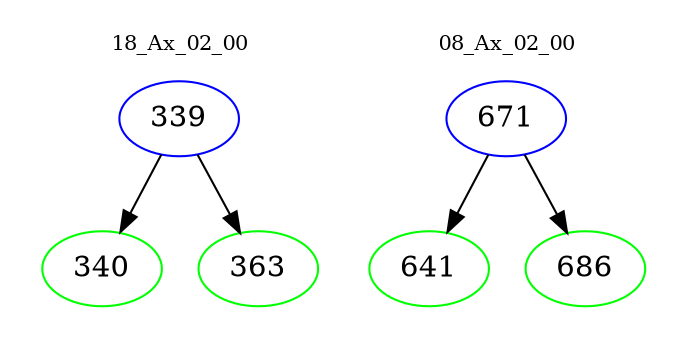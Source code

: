 digraph{
subgraph cluster_0 {
color = white
label = "18_Ax_02_00";
fontsize=10;
T0_339 [label="339", color="blue"]
T0_339 -> T0_340 [color="black"]
T0_340 [label="340", color="green"]
T0_339 -> T0_363 [color="black"]
T0_363 [label="363", color="green"]
}
subgraph cluster_1 {
color = white
label = "08_Ax_02_00";
fontsize=10;
T1_671 [label="671", color="blue"]
T1_671 -> T1_641 [color="black"]
T1_641 [label="641", color="green"]
T1_671 -> T1_686 [color="black"]
T1_686 [label="686", color="green"]
}
}
